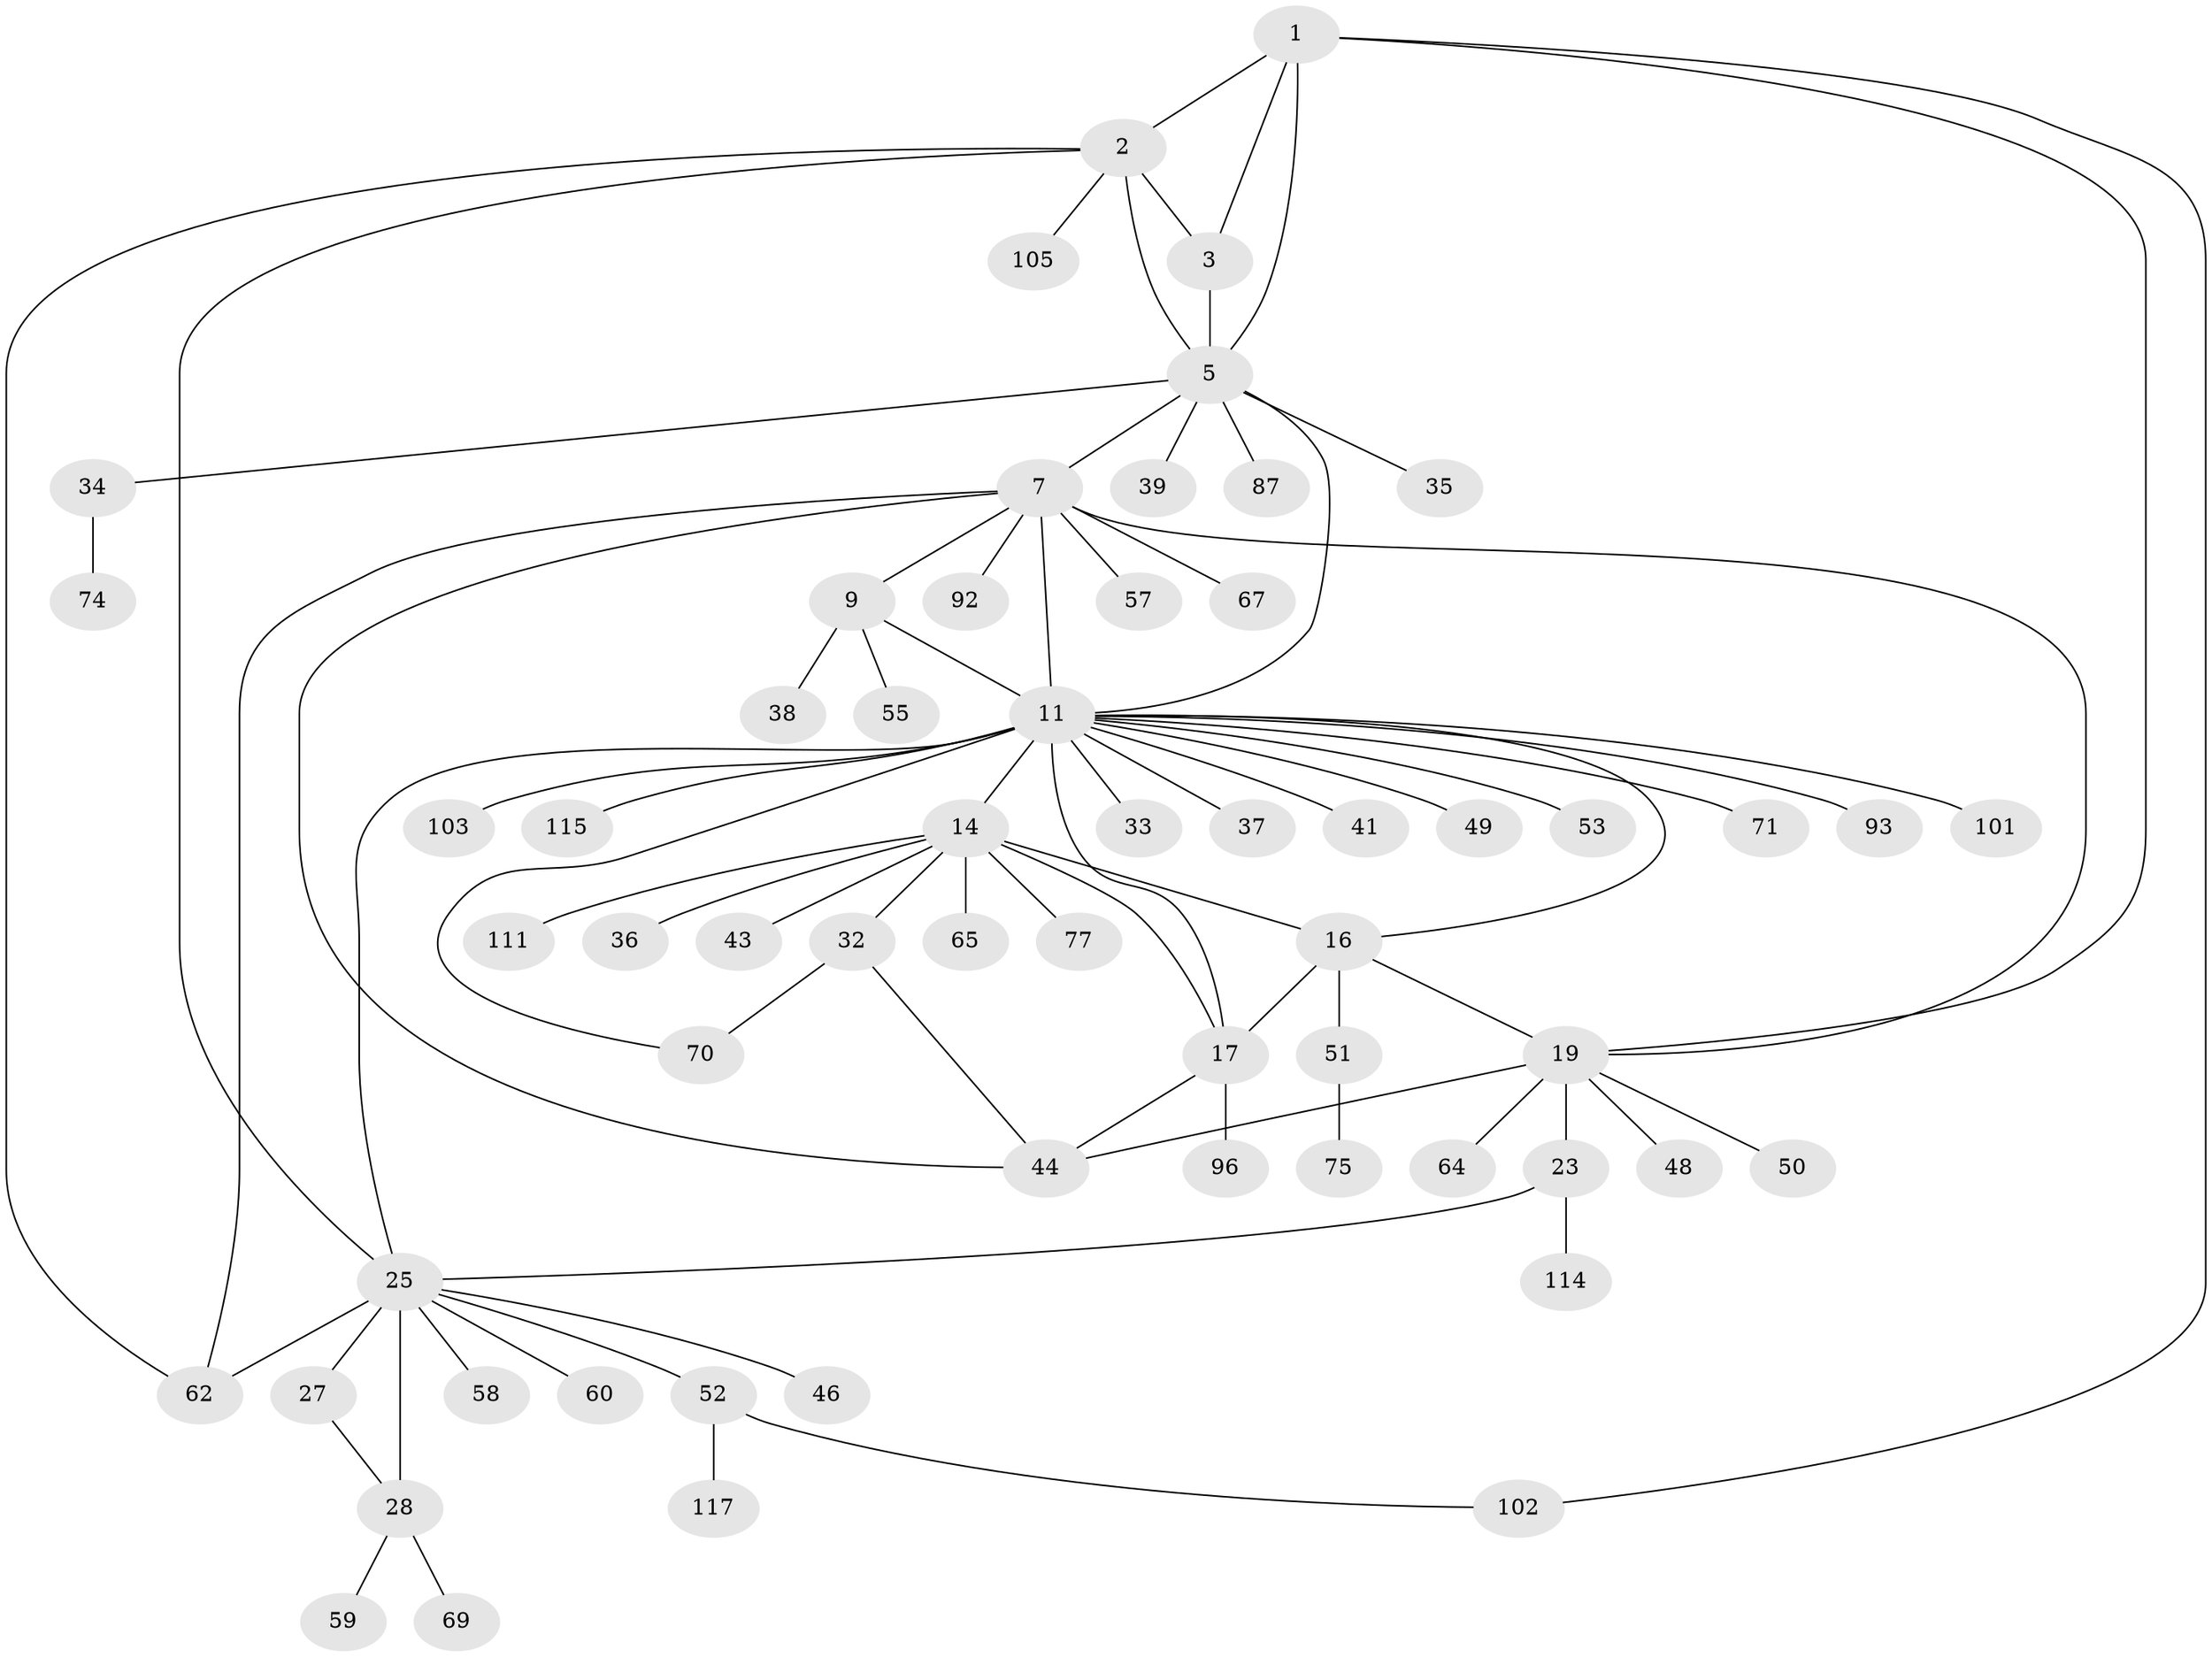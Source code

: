 // original degree distribution, {7: 0.06666666666666667, 8: 0.05, 6: 0.03333333333333333, 5: 0.008333333333333333, 10: 0.041666666666666664, 12: 0.016666666666666666, 9: 0.025, 11: 0.008333333333333333, 1: 0.55, 2: 0.15833333333333333, 4: 0.016666666666666666, 3: 0.025}
// Generated by graph-tools (version 1.1) at 2025/15/03/09/25 04:15:43]
// undirected, 60 vertices, 79 edges
graph export_dot {
graph [start="1"]
  node [color=gray90,style=filled];
  1;
  2;
  3 [super="+4+79"];
  5 [super="+63+6+56"];
  7 [super="+78+8+83+10"];
  9;
  11 [super="+12"];
  14 [super="+31"];
  16;
  17 [super="+18+68+95"];
  19 [super="+20+112+21+24+82+22"];
  23 [super="+72"];
  25 [super="+91+29+26"];
  27 [super="+86"];
  28 [super="+54"];
  32 [super="+47"];
  33;
  34;
  35;
  36;
  37;
  38;
  39;
  41;
  43;
  44 [super="+80"];
  46 [super="+61"];
  48;
  49;
  50;
  51;
  52;
  53 [super="+76"];
  55;
  57;
  58;
  59;
  60 [super="+66"];
  62;
  64 [super="+94"];
  65;
  67;
  69 [super="+89"];
  70;
  71 [super="+116"];
  74;
  75;
  77;
  87;
  92;
  93;
  96;
  101;
  102;
  103;
  105;
  111;
  114;
  115;
  117;
  1 -- 2;
  1 -- 3 [weight=2];
  1 -- 5 [weight=2];
  1 -- 102;
  1 -- 19;
  2 -- 3 [weight=2];
  2 -- 5 [weight=2];
  2 -- 25;
  2 -- 62;
  2 -- 105;
  3 -- 5 [weight=4];
  5 -- 39;
  5 -- 7;
  5 -- 34;
  5 -- 35;
  5 -- 87;
  5 -- 11;
  7 -- 9 [weight=3];
  7 -- 11 [weight=6];
  7 -- 67;
  7 -- 44;
  7 -- 19;
  7 -- 57;
  7 -- 92;
  7 -- 62 [weight=2];
  9 -- 11 [weight=2];
  9 -- 38;
  9 -- 55;
  11 -- 49;
  11 -- 70;
  11 -- 115;
  11 -- 71;
  11 -- 14 [weight=2];
  11 -- 16 [weight=2];
  11 -- 17 [weight=4];
  11 -- 25 [weight=2];
  11 -- 93;
  11 -- 33;
  11 -- 37;
  11 -- 101;
  11 -- 103;
  11 -- 41;
  11 -- 53;
  14 -- 16;
  14 -- 17 [weight=2];
  14 -- 32;
  14 -- 36;
  14 -- 43;
  14 -- 65;
  14 -- 77;
  14 -- 111;
  16 -- 17 [weight=2];
  16 -- 51;
  16 -- 19;
  17 -- 96;
  17 -- 44;
  19 -- 23 [weight=5];
  19 -- 44;
  19 -- 64;
  19 -- 50;
  19 -- 48;
  23 -- 114;
  23 -- 25;
  25 -- 27 [weight=4];
  25 -- 28 [weight=4];
  25 -- 46;
  25 -- 52;
  25 -- 58;
  25 -- 60;
  25 -- 62;
  27 -- 28;
  28 -- 59;
  28 -- 69;
  32 -- 44;
  32 -- 70;
  34 -- 74;
  51 -- 75;
  52 -- 102;
  52 -- 117;
}
